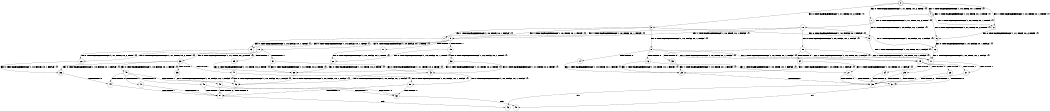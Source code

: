 digraph BCG {
size = "7, 10.5";
center = TRUE;
node [shape = circle];
0 [peripheries = 2];
0 -> 1 [label = "EX !0 !ATOMIC_EXCH_BRANCH (1, +1, TRUE, +0, 2, TRUE) !{}"];
0 -> 2 [label = "EX !1 !ATOMIC_EXCH_BRANCH (1, +0, TRUE, +0, 1, TRUE) !{}"];
0 -> 3 [label = "EX !0 !ATOMIC_EXCH_BRANCH (1, +1, TRUE, +0, 2, TRUE) !{}"];
0 -> 4 [label = "EX !1 !ATOMIC_EXCH_BRANCH (1, +0, TRUE, +0, 1, TRUE) !{}"];
1 -> 5 [label = "EX !0 !ATOMIC_EXCH_BRANCH (1, +0, FALSE, +0, 1, FALSE) !{}"];
2 -> 6 [label = "EX !0 !ATOMIC_EXCH_BRANCH (1, +1, TRUE, +0, 2, TRUE) !{}"];
3 -> 5 [label = "EX !0 !ATOMIC_EXCH_BRANCH (1, +0, FALSE, +0, 1, FALSE) !{}"];
3 -> 7 [label = "EX !1 !ATOMIC_EXCH_BRANCH (1, +0, TRUE, +0, 1, FALSE) !{}"];
3 -> 8 [label = "EX !0 !ATOMIC_EXCH_BRANCH (1, +0, FALSE, +0, 1, FALSE) !{}"];
3 -> 9 [label = "EX !1 !ATOMIC_EXCH_BRANCH (1, +0, TRUE, +0, 1, FALSE) !{}"];
4 -> 2 [label = "EX !1 !ATOMIC_EXCH_BRANCH (1, +0, TRUE, +0, 1, TRUE) !{}"];
4 -> 6 [label = "EX !0 !ATOMIC_EXCH_BRANCH (1, +1, TRUE, +0, 2, TRUE) !{}"];
4 -> 4 [label = "EX !1 !ATOMIC_EXCH_BRANCH (1, +0, TRUE, +0, 1, TRUE) !{}"];
4 -> 10 [label = "EX !0 !ATOMIC_EXCH_BRANCH (1, +1, TRUE, +0, 2, TRUE) !{}"];
5 -> 11 [label = "EX !1 !ATOMIC_EXCH_BRANCH (1, +0, TRUE, +0, 1, FALSE) !{}"];
6 -> 12 [label = "EX !0 !ATOMIC_EXCH_BRANCH (1, +0, FALSE, +0, 1, FALSE) !{}"];
7 -> 13 [label = "EX !0 !ATOMIC_EXCH_BRANCH (1, +0, FALSE, +0, 1, TRUE) !{}"];
8 -> 11 [label = "EX !1 !ATOMIC_EXCH_BRANCH (1, +0, TRUE, +0, 1, FALSE) !{}"];
8 -> 14 [label = "TERMINATE !0"];
8 -> 15 [label = "EX !1 !ATOMIC_EXCH_BRANCH (1, +0, TRUE, +0, 1, FALSE) !{}"];
8 -> 16 [label = "TERMINATE !0"];
9 -> 13 [label = "EX !0 !ATOMIC_EXCH_BRANCH (1, +0, FALSE, +0, 1, TRUE) !{}"];
9 -> 17 [label = "TERMINATE !1"];
9 -> 18 [label = "EX !0 !ATOMIC_EXCH_BRANCH (1, +0, FALSE, +0, 1, TRUE) !{}"];
9 -> 19 [label = "TERMINATE !1"];
10 -> 12 [label = "EX !0 !ATOMIC_EXCH_BRANCH (1, +0, FALSE, +0, 1, FALSE) !{}"];
10 -> 7 [label = "EX !1 !ATOMIC_EXCH_BRANCH (1, +0, TRUE, +0, 1, FALSE) !{}"];
10 -> 20 [label = "EX !0 !ATOMIC_EXCH_BRANCH (1, +0, FALSE, +0, 1, FALSE) !{}"];
10 -> 9 [label = "EX !1 !ATOMIC_EXCH_BRANCH (1, +0, TRUE, +0, 1, FALSE) !{}"];
11 -> 21 [label = "TERMINATE !0"];
12 -> 11 [label = "EX !1 !ATOMIC_EXCH_BRANCH (1, +0, TRUE, +0, 1, FALSE) !{}"];
13 -> 22 [label = "EX !0 !ATOMIC_EXCH_BRANCH (1, +1, TRUE, +0, 2, TRUE) !{}"];
14 -> 23 [label = "EX !1 !ATOMIC_EXCH_BRANCH (1, +0, TRUE, +0, 1, FALSE) !{}"];
15 -> 21 [label = "TERMINATE !0"];
15 -> 24 [label = "TERMINATE !1"];
15 -> 25 [label = "TERMINATE !0"];
15 -> 26 [label = "TERMINATE !1"];
16 -> 23 [label = "EX !1 !ATOMIC_EXCH_BRANCH (1, +0, TRUE, +0, 1, FALSE) !{}"];
16 -> 27 [label = "EX !1 !ATOMIC_EXCH_BRANCH (1, +0, TRUE, +0, 1, FALSE) !{}"];
17 -> 28 [label = "EX !0 !ATOMIC_EXCH_BRANCH (1, +0, FALSE, +0, 1, TRUE) !{}"];
18 -> 22 [label = "EX !0 !ATOMIC_EXCH_BRANCH (1, +1, TRUE, +0, 2, TRUE) !{}"];
18 -> 29 [label = "TERMINATE !1"];
18 -> 30 [label = "EX !0 !ATOMIC_EXCH_BRANCH (1, +1, TRUE, +0, 2, TRUE) !{}"];
18 -> 31 [label = "TERMINATE !1"];
19 -> 28 [label = "EX !0 !ATOMIC_EXCH_BRANCH (1, +0, FALSE, +0, 1, TRUE) !{}"];
19 -> 32 [label = "EX !0 !ATOMIC_EXCH_BRANCH (1, +0, FALSE, +0, 1, TRUE) !{}"];
20 -> 11 [label = "EX !1 !ATOMIC_EXCH_BRANCH (1, +0, TRUE, +0, 1, FALSE) !{}"];
20 -> 33 [label = "TERMINATE !0"];
20 -> 15 [label = "EX !1 !ATOMIC_EXCH_BRANCH (1, +0, TRUE, +0, 1, FALSE) !{}"];
20 -> 34 [label = "TERMINATE !0"];
21 -> 35 [label = "TERMINATE !1"];
22 -> 36 [label = "EX !0 !ATOMIC_EXCH_BRANCH (1, +0, FALSE, +0, 1, FALSE) !{}"];
23 -> 35 [label = "TERMINATE !1"];
24 -> 35 [label = "TERMINATE !0"];
25 -> 35 [label = "TERMINATE !1"];
25 -> 37 [label = "TERMINATE !1"];
26 -> 35 [label = "TERMINATE !0"];
26 -> 37 [label = "TERMINATE !0"];
27 -> 35 [label = "TERMINATE !1"];
27 -> 37 [label = "TERMINATE !1"];
28 -> 38 [label = "EX !0 !ATOMIC_EXCH_BRANCH (1, +1, TRUE, +0, 2, TRUE) !{}"];
29 -> 38 [label = "EX !0 !ATOMIC_EXCH_BRANCH (1, +1, TRUE, +0, 2, TRUE) !{}"];
30 -> 36 [label = "EX !0 !ATOMIC_EXCH_BRANCH (1, +0, FALSE, +0, 1, FALSE) !{}"];
30 -> 39 [label = "TERMINATE !1"];
30 -> 40 [label = "EX !0 !ATOMIC_EXCH_BRANCH (1, +0, FALSE, +0, 1, FALSE) !{}"];
30 -> 41 [label = "TERMINATE !1"];
31 -> 38 [label = "EX !0 !ATOMIC_EXCH_BRANCH (1, +1, TRUE, +0, 2, TRUE) !{}"];
31 -> 42 [label = "EX !0 !ATOMIC_EXCH_BRANCH (1, +1, TRUE, +0, 2, TRUE) !{}"];
32 -> 38 [label = "EX !0 !ATOMIC_EXCH_BRANCH (1, +1, TRUE, +0, 2, TRUE) !{}"];
32 -> 42 [label = "EX !0 !ATOMIC_EXCH_BRANCH (1, +1, TRUE, +0, 2, TRUE) !{}"];
33 -> 23 [label = "EX !1 !ATOMIC_EXCH_BRANCH (1, +0, TRUE, +0, 1, FALSE) !{}"];
34 -> 23 [label = "EX !1 !ATOMIC_EXCH_BRANCH (1, +0, TRUE, +0, 1, FALSE) !{}"];
34 -> 27 [label = "EX !1 !ATOMIC_EXCH_BRANCH (1, +0, TRUE, +0, 1, FALSE) !{}"];
35 -> 43 [label = "exit"];
36 -> 44 [label = "TERMINATE !0"];
37 -> 45 [label = "exit"];
38 -> 46 [label = "EX !0 !ATOMIC_EXCH_BRANCH (1, +0, FALSE, +0, 1, FALSE) !{}"];
39 -> 46 [label = "EX !0 !ATOMIC_EXCH_BRANCH (1, +0, FALSE, +0, 1, FALSE) !{}"];
40 -> 44 [label = "TERMINATE !0"];
40 -> 47 [label = "TERMINATE !1"];
40 -> 48 [label = "TERMINATE !0"];
40 -> 49 [label = "TERMINATE !1"];
41 -> 46 [label = "EX !0 !ATOMIC_EXCH_BRANCH (1, +0, FALSE, +0, 1, FALSE) !{}"];
41 -> 50 [label = "EX !0 !ATOMIC_EXCH_BRANCH (1, +0, FALSE, +0, 1, FALSE) !{}"];
42 -> 46 [label = "EX !0 !ATOMIC_EXCH_BRANCH (1, +0, FALSE, +0, 1, FALSE) !{}"];
42 -> 50 [label = "EX !0 !ATOMIC_EXCH_BRANCH (1, +0, FALSE, +0, 1, FALSE) !{}"];
44 -> 51 [label = "TERMINATE !1"];
46 -> 51 [label = "TERMINATE !0"];
47 -> 51 [label = "TERMINATE !0"];
48 -> 51 [label = "TERMINATE !1"];
48 -> 52 [label = "TERMINATE !1"];
49 -> 51 [label = "TERMINATE !0"];
49 -> 52 [label = "TERMINATE !0"];
50 -> 51 [label = "TERMINATE !0"];
50 -> 52 [label = "TERMINATE !0"];
51 -> 43 [label = "exit"];
52 -> 45 [label = "exit"];
}
